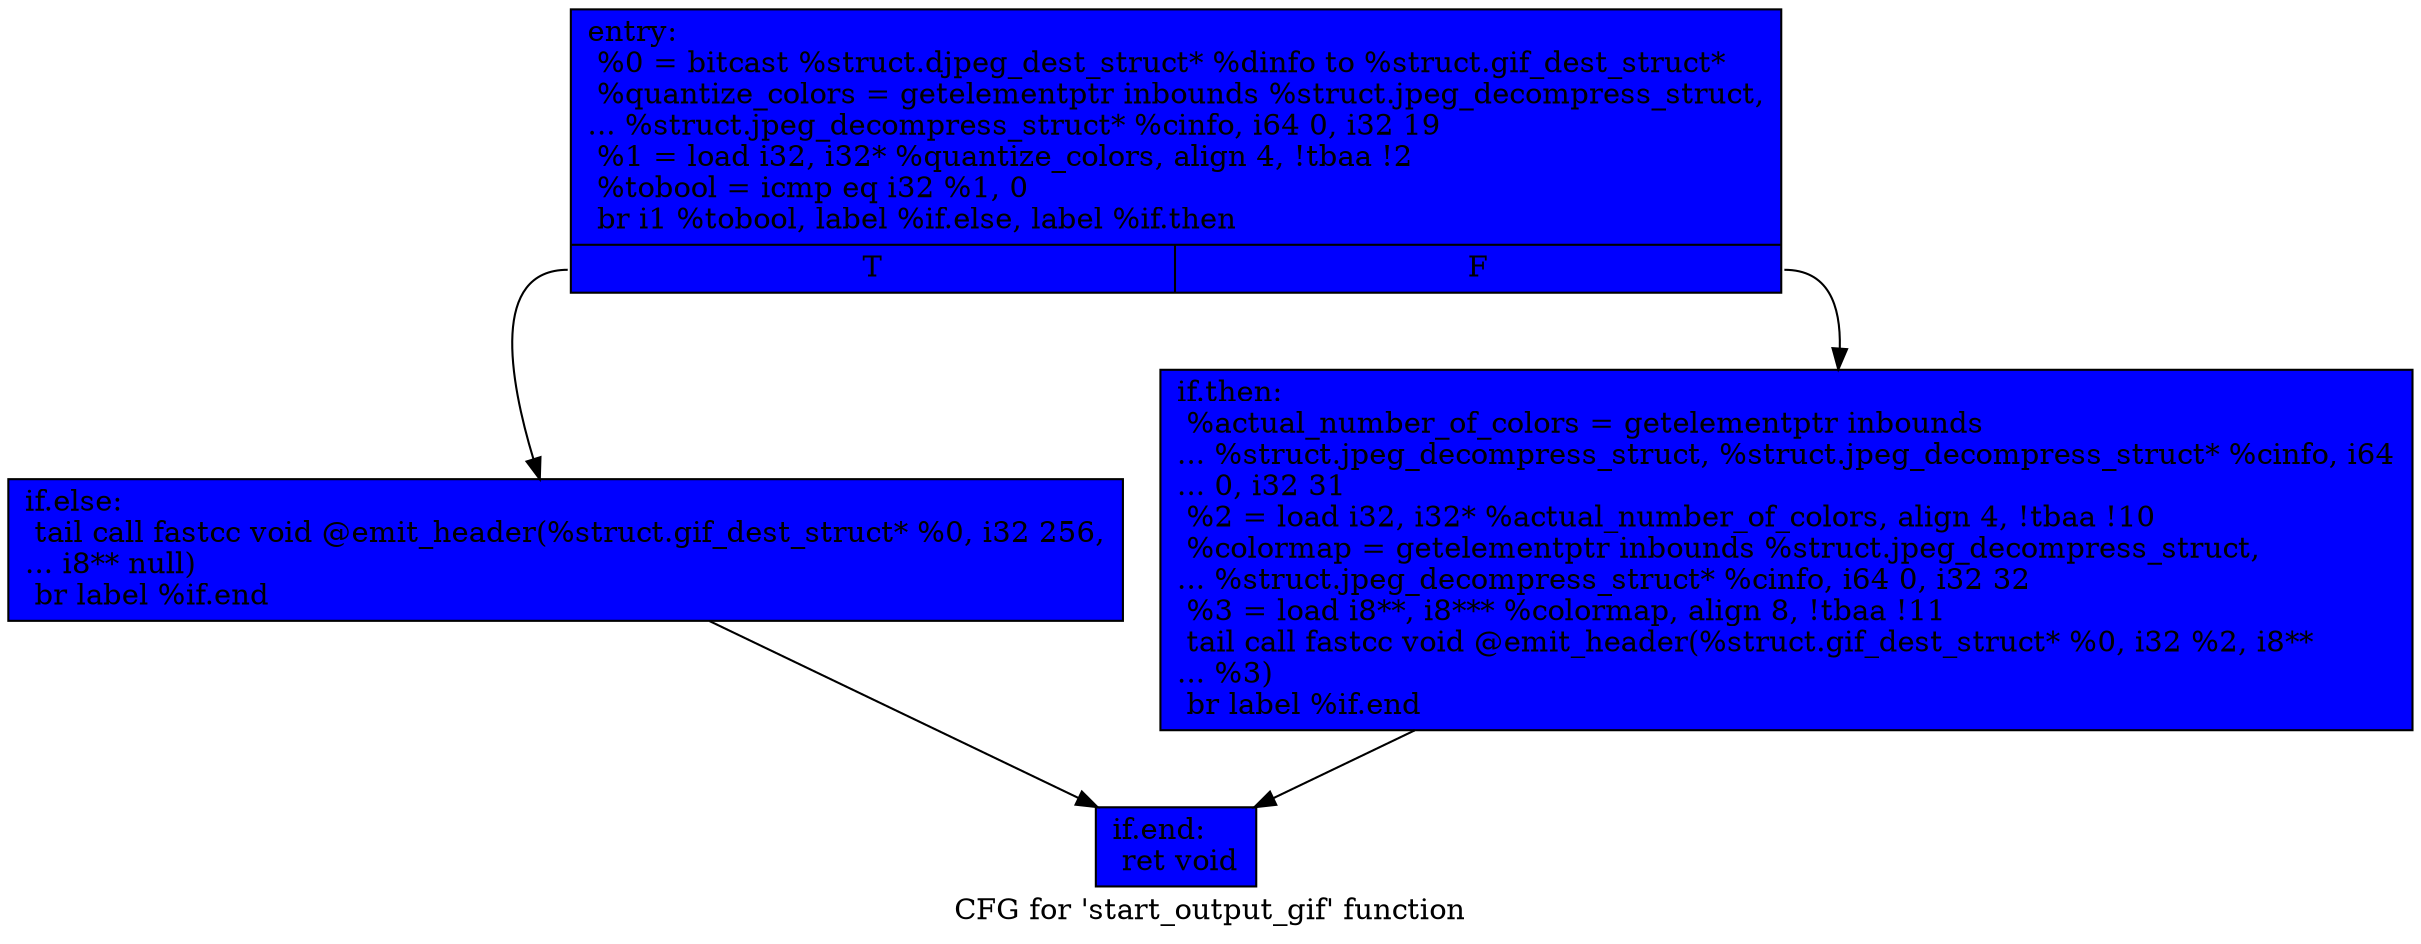 digraph "CFG for 'start_output_gif' function" {
	label="CFG for 'start_output_gif' function";

	Node0x4bba270 [shape=record, style = filled, fillcolor = blue, label="{entry:\l  %0 = bitcast %struct.djpeg_dest_struct* %dinfo to %struct.gif_dest_struct*\l  %quantize_colors = getelementptr inbounds %struct.jpeg_decompress_struct,\l... %struct.jpeg_decompress_struct* %cinfo, i64 0, i32 19\l  %1 = load i32, i32* %quantize_colors, align 4, !tbaa !2\l  %tobool = icmp eq i32 %1, 0\l  br i1 %tobool, label %if.else, label %if.then\l|{<s0>T|<s1>F}}"];
	Node0x4bba270:s0 -> Node0x4bbaa70;
	Node0x4bba270:s1 -> Node0x4bbab40;
	Node0x4bbab40 [shape=record, style = filled, fillcolor = blue, label="{if.then:                                          \l  %actual_number_of_colors = getelementptr inbounds\l... %struct.jpeg_decompress_struct, %struct.jpeg_decompress_struct* %cinfo, i64\l... 0, i32 31\l  %2 = load i32, i32* %actual_number_of_colors, align 4, !tbaa !10\l  %colormap = getelementptr inbounds %struct.jpeg_decompress_struct,\l... %struct.jpeg_decompress_struct* %cinfo, i64 0, i32 32\l  %3 = load i8**, i8*** %colormap, align 8, !tbaa !11\l  tail call fastcc void @emit_header(%struct.gif_dest_struct* %0, i32 %2, i8**\l... %3)\l  br label %if.end\l}"];
	Node0x4bbab40 -> Node0x4bbb480;
	Node0x4bbaa70 [shape=record, style = filled, fillcolor = blue, label="{if.else:                                          \l  tail call fastcc void @emit_header(%struct.gif_dest_struct* %0, i32 256,\l... i8** null)\l  br label %if.end\l}"];
	Node0x4bbaa70 -> Node0x4bbb480;
	Node0x4bbb480 [shape=record, style = filled, fillcolor = blue, label="{if.end:                                           \l  ret void\l}"];
}
